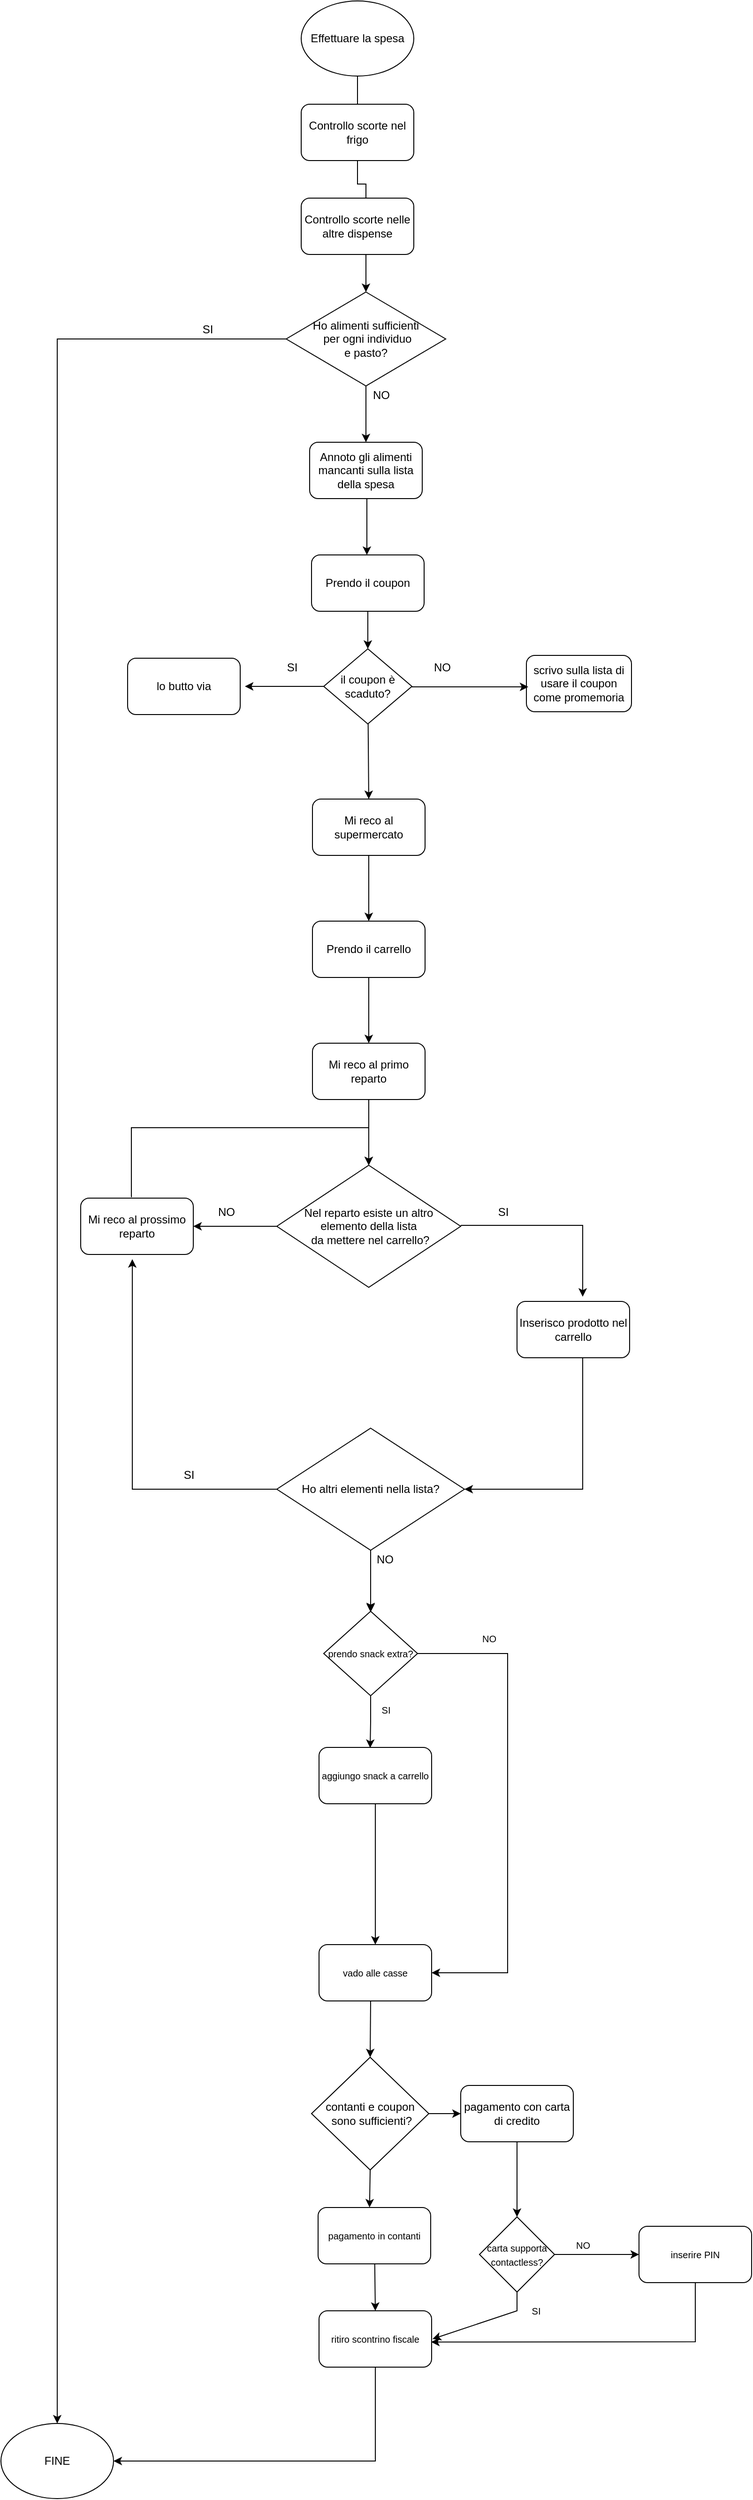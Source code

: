 <mxfile version="15.8.7" type="device"><diagram id="C5RBs43oDa-KdzZeNtuy" name="Page-1"><mxGraphModel dx="1694" dy="966" grid="1" gridSize="10" guides="1" tooltips="1" connect="1" arrows="1" fold="1" page="1" pageScale="1" pageWidth="827" pageHeight="1169" math="0" shadow="0"><root><mxCell id="WIyWlLk6GJQsqaUBKTNV-0"/><mxCell id="WIyWlLk6GJQsqaUBKTNV-1" parent="WIyWlLk6GJQsqaUBKTNV-0"/><mxCell id="WIyWlLk6GJQsqaUBKTNV-2" value="" style="rounded=0;html=1;jettySize=auto;orthogonalLoop=1;fontSize=11;endArrow=block;endFill=0;endSize=8;strokeWidth=1;shadow=0;labelBackgroundColor=none;edgeStyle=orthogonalEdgeStyle;" parent="WIyWlLk6GJQsqaUBKTNV-1" target="WIyWlLk6GJQsqaUBKTNV-6" edge="1"><mxGeometry relative="1" as="geometry"><mxPoint x="220" y="120" as="sourcePoint"/></mxGeometry></mxCell><mxCell id="WIyWlLk6GJQsqaUBKTNV-4" value="Yes" style="rounded=0;html=1;jettySize=auto;orthogonalLoop=1;fontSize=11;endArrow=block;endFill=0;endSize=8;strokeWidth=1;shadow=0;labelBackgroundColor=none;edgeStyle=orthogonalEdgeStyle;" parent="WIyWlLk6GJQsqaUBKTNV-1" target="WIyWlLk6GJQsqaUBKTNV-10" edge="1"><mxGeometry y="20" relative="1" as="geometry"><mxPoint as="offset"/><mxPoint x="220" y="250" as="sourcePoint"/></mxGeometry></mxCell><mxCell id="WIyWlLk6GJQsqaUBKTNV-5" value="No" style="edgeStyle=orthogonalEdgeStyle;rounded=0;html=1;jettySize=auto;orthogonalLoop=1;fontSize=11;endArrow=block;endFill=0;endSize=8;strokeWidth=1;shadow=0;labelBackgroundColor=none;" parent="WIyWlLk6GJQsqaUBKTNV-1" target="WIyWlLk6GJQsqaUBKTNV-7" edge="1"><mxGeometry y="10" relative="1" as="geometry"><mxPoint as="offset"/><mxPoint x="270" y="210" as="sourcePoint"/></mxGeometry></mxCell><mxCell id="WIyWlLk6GJQsqaUBKTNV-8" value="No" style="rounded=0;html=1;jettySize=auto;orthogonalLoop=1;fontSize=11;endArrow=block;endFill=0;endSize=8;strokeWidth=1;shadow=0;labelBackgroundColor=none;edgeStyle=orthogonalEdgeStyle;" parent="WIyWlLk6GJQsqaUBKTNV-1" target="WIyWlLk6GJQsqaUBKTNV-11" edge="1"><mxGeometry x="0.333" y="20" relative="1" as="geometry"><mxPoint as="offset"/><mxPoint x="220" y="370" as="sourcePoint"/></mxGeometry></mxCell><mxCell id="WIyWlLk6GJQsqaUBKTNV-9" value="Yes" style="edgeStyle=orthogonalEdgeStyle;rounded=0;html=1;jettySize=auto;orthogonalLoop=1;fontSize=11;endArrow=block;endFill=0;endSize=8;strokeWidth=1;shadow=0;labelBackgroundColor=none;" parent="WIyWlLk6GJQsqaUBKTNV-1" target="WIyWlLk6GJQsqaUBKTNV-12" edge="1"><mxGeometry y="10" relative="1" as="geometry"><mxPoint as="offset"/><mxPoint x="270" y="330" as="sourcePoint"/></mxGeometry></mxCell><mxCell id="yJ4SF70ozkgNbnraBZ_W-91" style="edgeStyle=orthogonalEdgeStyle;rounded=0;orthogonalLoop=1;jettySize=auto;html=1;exitX=0.5;exitY=1;exitDx=0;exitDy=0;entryX=0.5;entryY=0;entryDx=0;entryDy=0;fontSize=12;" edge="1" parent="WIyWlLk6GJQsqaUBKTNV-1" source="yJ4SF70ozkgNbnraBZ_W-0" target="yJ4SF70ozkgNbnraBZ_W-14"><mxGeometry relative="1" as="geometry"/></mxCell><mxCell id="yJ4SF70ozkgNbnraBZ_W-0" value="Effettuare la spesa" style="ellipse;whiteSpace=wrap;html=1;" vertex="1" parent="WIyWlLk6GJQsqaUBKTNV-1"><mxGeometry x="340" y="10" width="120" height="80" as="geometry"/></mxCell><mxCell id="yJ4SF70ozkgNbnraBZ_W-11" value="Controllo scorte nel frigo" style="rounded=1;whiteSpace=wrap;html=1;" vertex="1" parent="WIyWlLk6GJQsqaUBKTNV-1"><mxGeometry x="340" y="120" width="120" height="60" as="geometry"/></mxCell><mxCell id="yJ4SF70ozkgNbnraBZ_W-12" value="Controllo scorte nelle altre dispense" style="rounded=1;whiteSpace=wrap;html=1;" vertex="1" parent="WIyWlLk6GJQsqaUBKTNV-1"><mxGeometry x="340" y="220" width="120" height="60" as="geometry"/></mxCell><mxCell id="yJ4SF70ozkgNbnraBZ_W-100" style="edgeStyle=orthogonalEdgeStyle;rounded=0;orthogonalLoop=1;jettySize=auto;html=1;exitX=0.5;exitY=1;exitDx=0;exitDy=0;entryX=0.5;entryY=0;entryDx=0;entryDy=0;fontSize=12;" edge="1" parent="WIyWlLk6GJQsqaUBKTNV-1" source="yJ4SF70ozkgNbnraBZ_W-14" target="yJ4SF70ozkgNbnraBZ_W-17"><mxGeometry relative="1" as="geometry"/></mxCell><mxCell id="yJ4SF70ozkgNbnraBZ_W-14" value="Ho alimenti sufficienti&lt;br&gt;&amp;nbsp;per ogni individuo&lt;br&gt;e pasto?" style="rhombus;whiteSpace=wrap;html=1;" vertex="1" parent="WIyWlLk6GJQsqaUBKTNV-1"><mxGeometry x="324" y="320" width="170" height="100" as="geometry"/></mxCell><mxCell id="yJ4SF70ozkgNbnraBZ_W-16" value="FINE" style="ellipse;whiteSpace=wrap;html=1;" vertex="1" parent="WIyWlLk6GJQsqaUBKTNV-1"><mxGeometry x="20" y="2590" width="120" height="80" as="geometry"/></mxCell><mxCell id="yJ4SF70ozkgNbnraBZ_W-98" style="edgeStyle=orthogonalEdgeStyle;rounded=0;orthogonalLoop=1;jettySize=auto;html=1;exitX=0.5;exitY=1;exitDx=0;exitDy=0;fontSize=12;" edge="1" parent="WIyWlLk6GJQsqaUBKTNV-1"><mxGeometry relative="1" as="geometry"><mxPoint x="408" y="540" as="sourcePoint"/><mxPoint x="410" y="600" as="targetPoint"/><Array as="points"><mxPoint x="410" y="540"/></Array></mxGeometry></mxCell><mxCell id="yJ4SF70ozkgNbnraBZ_W-17" value="Annoto gli alimenti mancanti sulla lista della spesa" style="rounded=1;whiteSpace=wrap;html=1;" vertex="1" parent="WIyWlLk6GJQsqaUBKTNV-1"><mxGeometry x="349" y="480" width="120" height="60" as="geometry"/></mxCell><mxCell id="yJ4SF70ozkgNbnraBZ_W-18" value="" style="endArrow=classic;html=1;rounded=0;exitX=0;exitY=0.5;exitDx=0;exitDy=0;" edge="1" parent="WIyWlLk6GJQsqaUBKTNV-1" source="yJ4SF70ozkgNbnraBZ_W-14" target="yJ4SF70ozkgNbnraBZ_W-16"><mxGeometry width="50" height="50" relative="1" as="geometry"><mxPoint x="390" y="540" as="sourcePoint"/><mxPoint x="80" y="680" as="targetPoint"/><Array as="points"><mxPoint x="80" y="370"/></Array></mxGeometry></mxCell><mxCell id="yJ4SF70ozkgNbnraBZ_W-19" value="SI" style="text;html=1;align=center;verticalAlign=middle;resizable=0;points=[];autosize=1;strokeColor=none;fillColor=none;" vertex="1" parent="WIyWlLk6GJQsqaUBKTNV-1"><mxGeometry x="225" y="350" width="30" height="20" as="geometry"/></mxCell><mxCell id="yJ4SF70ozkgNbnraBZ_W-22" value="NO" style="text;html=1;align=center;verticalAlign=middle;resizable=0;points=[];autosize=1;strokeColor=none;fillColor=none;" vertex="1" parent="WIyWlLk6GJQsqaUBKTNV-1"><mxGeometry x="410" y="420" width="30" height="20" as="geometry"/></mxCell><mxCell id="yJ4SF70ozkgNbnraBZ_W-27" value="Mi reco al supermercato" style="rounded=1;whiteSpace=wrap;html=1;" vertex="1" parent="WIyWlLk6GJQsqaUBKTNV-1"><mxGeometry x="352" y="860" width="120" height="60" as="geometry"/></mxCell><mxCell id="yJ4SF70ozkgNbnraBZ_W-30" value="Prendo il carrello" style="rounded=1;whiteSpace=wrap;html=1;" vertex="1" parent="WIyWlLk6GJQsqaUBKTNV-1"><mxGeometry x="352" y="990" width="120" height="60" as="geometry"/></mxCell><mxCell id="yJ4SF70ozkgNbnraBZ_W-31" value="" style="endArrow=classic;html=1;rounded=0;exitX=0.5;exitY=1;exitDx=0;exitDy=0;entryX=0.5;entryY=0;entryDx=0;entryDy=0;" edge="1" parent="WIyWlLk6GJQsqaUBKTNV-1" source="yJ4SF70ozkgNbnraBZ_W-30" target="yJ4SF70ozkgNbnraBZ_W-32"><mxGeometry width="50" height="50" relative="1" as="geometry"><mxPoint x="411" y="785" as="sourcePoint"/><mxPoint x="411" y="841" as="targetPoint"/></mxGeometry></mxCell><mxCell id="yJ4SF70ozkgNbnraBZ_W-80" style="edgeStyle=orthogonalEdgeStyle;rounded=0;orthogonalLoop=1;jettySize=auto;html=1;exitX=0.5;exitY=1;exitDx=0;exitDy=0;fontSize=12;" edge="1" parent="WIyWlLk6GJQsqaUBKTNV-1" source="yJ4SF70ozkgNbnraBZ_W-32" target="yJ4SF70ozkgNbnraBZ_W-34"><mxGeometry relative="1" as="geometry"/></mxCell><mxCell id="yJ4SF70ozkgNbnraBZ_W-32" value="Mi reco al primo reparto" style="rounded=1;whiteSpace=wrap;html=1;" vertex="1" parent="WIyWlLk6GJQsqaUBKTNV-1"><mxGeometry x="352" y="1120" width="120" height="60" as="geometry"/></mxCell><mxCell id="yJ4SF70ozkgNbnraBZ_W-34" value="&lt;font style=&quot;font-size: 12px&quot;&gt;Nel reparto esiste un altro&lt;br&gt;elemento della lista&lt;br&gt;&amp;nbsp;da mettere nel carrello?&lt;/font&gt;" style="rhombus;whiteSpace=wrap;html=1;" vertex="1" parent="WIyWlLk6GJQsqaUBKTNV-1"><mxGeometry x="314" y="1250" width="196" height="130" as="geometry"/></mxCell><mxCell id="yJ4SF70ozkgNbnraBZ_W-36" value="" style="endArrow=classic;html=1;rounded=0;fontSize=12;" edge="1" parent="WIyWlLk6GJQsqaUBKTNV-1"><mxGeometry width="50" height="50" relative="1" as="geometry"><mxPoint x="510" y="1314" as="sourcePoint"/><mxPoint x="640" y="1390" as="targetPoint"/><Array as="points"><mxPoint x="640" y="1314"/></Array></mxGeometry></mxCell><mxCell id="yJ4SF70ozkgNbnraBZ_W-45" style="edgeStyle=orthogonalEdgeStyle;rounded=0;orthogonalLoop=1;jettySize=auto;html=1;exitX=0.5;exitY=1;exitDx=0;exitDy=0;entryX=1;entryY=0.5;entryDx=0;entryDy=0;fontSize=12;" edge="1" parent="WIyWlLk6GJQsqaUBKTNV-1" source="yJ4SF70ozkgNbnraBZ_W-37" target="yJ4SF70ozkgNbnraBZ_W-38"><mxGeometry relative="1" as="geometry"><Array as="points"><mxPoint x="640" y="1455"/><mxPoint x="640" y="1595"/></Array></mxGeometry></mxCell><mxCell id="yJ4SF70ozkgNbnraBZ_W-37" value="Inserisco prodotto nel carrello" style="rounded=1;whiteSpace=wrap;html=1;fontSize=12;" vertex="1" parent="WIyWlLk6GJQsqaUBKTNV-1"><mxGeometry x="570" y="1395" width="120" height="60" as="geometry"/></mxCell><mxCell id="yJ4SF70ozkgNbnraBZ_W-127" value="" style="edgeStyle=orthogonalEdgeStyle;rounded=0;orthogonalLoop=1;jettySize=auto;html=1;fontSize=10;" edge="1" parent="WIyWlLk6GJQsqaUBKTNV-1" source="yJ4SF70ozkgNbnraBZ_W-38" target="yJ4SF70ozkgNbnraBZ_W-109"><mxGeometry relative="1" as="geometry"/></mxCell><mxCell id="yJ4SF70ozkgNbnraBZ_W-38" value="Ho altri elementi nella lista?" style="rhombus;whiteSpace=wrap;html=1;" vertex="1" parent="WIyWlLk6GJQsqaUBKTNV-1"><mxGeometry x="314" y="1530" width="200" height="130" as="geometry"/></mxCell><mxCell id="yJ4SF70ozkgNbnraBZ_W-51" style="edgeStyle=orthogonalEdgeStyle;rounded=0;orthogonalLoop=1;jettySize=auto;html=1;fontSize=12;entryX=0.5;entryY=0;entryDx=0;entryDy=0;exitX=0.45;exitY=0;exitDx=0;exitDy=0;exitPerimeter=0;" edge="1" parent="WIyWlLk6GJQsqaUBKTNV-1" target="yJ4SF70ozkgNbnraBZ_W-34"><mxGeometry relative="1" as="geometry"><mxPoint x="413.056" y="1241" as="targetPoint"/><mxPoint x="159" y="1284" as="sourcePoint"/><Array as="points"><mxPoint x="159" y="1210"/><mxPoint x="412" y="1210"/></Array></mxGeometry></mxCell><mxCell id="yJ4SF70ozkgNbnraBZ_W-39" value="Mi reco al prossimo reparto" style="rounded=1;whiteSpace=wrap;html=1;fontSize=12;" vertex="1" parent="WIyWlLk6GJQsqaUBKTNV-1"><mxGeometry x="105" y="1285" width="120" height="60" as="geometry"/></mxCell><mxCell id="yJ4SF70ozkgNbnraBZ_W-42" value="SI" style="text;html=1;align=center;verticalAlign=middle;resizable=0;points=[];autosize=1;strokeColor=none;fillColor=none;fontSize=12;" vertex="1" parent="WIyWlLk6GJQsqaUBKTNV-1"><mxGeometry x="540" y="1290" width="30" height="20" as="geometry"/></mxCell><mxCell id="yJ4SF70ozkgNbnraBZ_W-44" value="NO" style="text;html=1;align=center;verticalAlign=middle;resizable=0;points=[];autosize=1;strokeColor=none;fillColor=none;fontSize=12;" vertex="1" parent="WIyWlLk6GJQsqaUBKTNV-1"><mxGeometry x="245" y="1290" width="30" height="20" as="geometry"/></mxCell><mxCell id="yJ4SF70ozkgNbnraBZ_W-48" value="SI" style="text;html=1;align=center;verticalAlign=middle;resizable=0;points=[];autosize=1;strokeColor=none;fillColor=none;fontSize=12;" vertex="1" parent="WIyWlLk6GJQsqaUBKTNV-1"><mxGeometry x="205" y="1570" width="30" height="20" as="geometry"/></mxCell><mxCell id="yJ4SF70ozkgNbnraBZ_W-49" value="NO" style="text;html=1;align=center;verticalAlign=middle;resizable=0;points=[];autosize=1;strokeColor=none;fillColor=none;fontSize=12;" vertex="1" parent="WIyWlLk6GJQsqaUBKTNV-1"><mxGeometry x="414" y="1660" width="30" height="20" as="geometry"/></mxCell><mxCell id="yJ4SF70ozkgNbnraBZ_W-102" style="edgeStyle=orthogonalEdgeStyle;rounded=0;orthogonalLoop=1;jettySize=auto;html=1;exitX=0.5;exitY=1;exitDx=0;exitDy=0;entryX=0.5;entryY=0;entryDx=0;entryDy=0;fontSize=12;" edge="1" parent="WIyWlLk6GJQsqaUBKTNV-1" source="yJ4SF70ozkgNbnraBZ_W-62" target="yJ4SF70ozkgNbnraBZ_W-63"><mxGeometry relative="1" as="geometry"/></mxCell><mxCell id="yJ4SF70ozkgNbnraBZ_W-62" value="Prendo il coupon" style="rounded=1;whiteSpace=wrap;html=1;fontSize=12;" vertex="1" parent="WIyWlLk6GJQsqaUBKTNV-1"><mxGeometry x="351" y="600" width="120" height="60" as="geometry"/></mxCell><mxCell id="yJ4SF70ozkgNbnraBZ_W-63" value="il coupon è scaduto?" style="rhombus;whiteSpace=wrap;html=1;fontSize=12;" vertex="1" parent="WIyWlLk6GJQsqaUBKTNV-1"><mxGeometry x="364" y="700" width="94" height="80" as="geometry"/></mxCell><mxCell id="yJ4SF70ozkgNbnraBZ_W-68" value="scrivo sulla lista di usare il coupon come promemoria" style="rounded=1;whiteSpace=wrap;html=1;fontSize=12;" vertex="1" parent="WIyWlLk6GJQsqaUBKTNV-1"><mxGeometry x="580" y="707" width="112" height="60" as="geometry"/></mxCell><mxCell id="yJ4SF70ozkgNbnraBZ_W-69" value="NO" style="text;html=1;align=center;verticalAlign=middle;resizable=0;points=[];autosize=1;strokeColor=none;fillColor=none;fontSize=12;" vertex="1" parent="WIyWlLk6GJQsqaUBKTNV-1"><mxGeometry x="475" y="710" width="30" height="20" as="geometry"/></mxCell><mxCell id="yJ4SF70ozkgNbnraBZ_W-70" value="lo butto via" style="rounded=1;whiteSpace=wrap;html=1;fontSize=12;" vertex="1" parent="WIyWlLk6GJQsqaUBKTNV-1"><mxGeometry x="155" y="710" width="120" height="60" as="geometry"/></mxCell><mxCell id="yJ4SF70ozkgNbnraBZ_W-75" value="" style="endArrow=classic;html=1;rounded=0;fontSize=12;exitX=0;exitY=0.5;exitDx=0;exitDy=0;" edge="1" parent="WIyWlLk6GJQsqaUBKTNV-1" source="yJ4SF70ozkgNbnraBZ_W-63"><mxGeometry width="50" height="50" relative="1" as="geometry"><mxPoint x="380" y="760" as="sourcePoint"/><mxPoint x="280" y="740" as="targetPoint"/></mxGeometry></mxCell><mxCell id="yJ4SF70ozkgNbnraBZ_W-76" value="SI" style="text;html=1;align=center;verticalAlign=middle;resizable=0;points=[];autosize=1;strokeColor=none;fillColor=none;fontSize=12;" vertex="1" parent="WIyWlLk6GJQsqaUBKTNV-1"><mxGeometry x="315" y="710" width="30" height="20" as="geometry"/></mxCell><mxCell id="yJ4SF70ozkgNbnraBZ_W-78" value="" style="endArrow=classic;html=1;rounded=0;fontSize=12;entryX=0;entryY=0.5;entryDx=0;entryDy=0;exitX=0.936;exitY=0.463;exitDx=0;exitDy=0;exitPerimeter=0;" edge="1" parent="WIyWlLk6GJQsqaUBKTNV-1"><mxGeometry width="50" height="50" relative="1" as="geometry"><mxPoint x="457.004" y="740.54" as="sourcePoint"/><mxPoint x="582.02" y="740.5" as="targetPoint"/></mxGeometry></mxCell><mxCell id="yJ4SF70ozkgNbnraBZ_W-82" value="" style="endArrow=classic;html=1;rounded=0;fontSize=12;" edge="1" parent="WIyWlLk6GJQsqaUBKTNV-1"><mxGeometry width="50" height="50" relative="1" as="geometry"><mxPoint x="414" y="1660" as="sourcePoint"/><mxPoint x="414" y="1726" as="targetPoint"/></mxGeometry></mxCell><mxCell id="yJ4SF70ozkgNbnraBZ_W-103" value="" style="endArrow=classic;html=1;rounded=0;fontSize=12;entryX=0.5;entryY=0;entryDx=0;entryDy=0;" edge="1" parent="WIyWlLk6GJQsqaUBKTNV-1" source="yJ4SF70ozkgNbnraBZ_W-63" target="yJ4SF70ozkgNbnraBZ_W-27"><mxGeometry width="50" height="50" relative="1" as="geometry"><mxPoint x="390" y="810" as="sourcePoint"/><mxPoint x="440" y="760" as="targetPoint"/></mxGeometry></mxCell><mxCell id="yJ4SF70ozkgNbnraBZ_W-104" value="" style="endArrow=classic;html=1;rounded=0;fontSize=12;exitX=0.5;exitY=1;exitDx=0;exitDy=0;entryX=0.5;entryY=0;entryDx=0;entryDy=0;" edge="1" parent="WIyWlLk6GJQsqaUBKTNV-1" source="yJ4SF70ozkgNbnraBZ_W-27" target="yJ4SF70ozkgNbnraBZ_W-30"><mxGeometry width="50" height="50" relative="1" as="geometry"><mxPoint x="390" y="1130" as="sourcePoint"/><mxPoint x="440" y="1080" as="targetPoint"/></mxGeometry></mxCell><mxCell id="yJ4SF70ozkgNbnraBZ_W-105" value="" style="endArrow=classic;html=1;rounded=0;fontSize=12;exitX=0;exitY=0.5;exitDx=0;exitDy=0;" edge="1" parent="WIyWlLk6GJQsqaUBKTNV-1" source="yJ4SF70ozkgNbnraBZ_W-38"><mxGeometry width="50" height="50" relative="1" as="geometry"><mxPoint x="390" y="1380" as="sourcePoint"/><mxPoint x="160" y="1350" as="targetPoint"/><Array as="points"><mxPoint x="160" y="1595"/></Array></mxGeometry></mxCell><mxCell id="yJ4SF70ozkgNbnraBZ_W-107" value="" style="endArrow=classic;html=1;rounded=0;fontSize=12;entryX=1;entryY=0.5;entryDx=0;entryDy=0;" edge="1" parent="WIyWlLk6GJQsqaUBKTNV-1" source="yJ4SF70ozkgNbnraBZ_W-34" target="yJ4SF70ozkgNbnraBZ_W-39"><mxGeometry width="50" height="50" relative="1" as="geometry"><mxPoint x="390" y="1380" as="sourcePoint"/><mxPoint x="440" y="1330" as="targetPoint"/></mxGeometry></mxCell><mxCell id="yJ4SF70ozkgNbnraBZ_W-147" style="edgeStyle=orthogonalEdgeStyle;rounded=0;orthogonalLoop=1;jettySize=auto;html=1;exitX=0.5;exitY=1;exitDx=0;exitDy=0;entryX=0.454;entryY=0.009;entryDx=0;entryDy=0;entryPerimeter=0;fontSize=10;" edge="1" parent="WIyWlLk6GJQsqaUBKTNV-1" source="yJ4SF70ozkgNbnraBZ_W-109" target="yJ4SF70ozkgNbnraBZ_W-116"><mxGeometry relative="1" as="geometry"/></mxCell><mxCell id="yJ4SF70ozkgNbnraBZ_W-109" value="&lt;font style=&quot;font-size: 10px&quot;&gt;prendo snack extra?&lt;/font&gt;" style="rhombus;whiteSpace=wrap;html=1;fontSize=12;" vertex="1" parent="WIyWlLk6GJQsqaUBKTNV-1"><mxGeometry x="364" y="1725" width="100" height="90" as="geometry"/></mxCell><mxCell id="yJ4SF70ozkgNbnraBZ_W-110" value="NO" style="text;html=1;align=center;verticalAlign=middle;resizable=0;points=[];autosize=1;strokeColor=none;fillColor=none;fontSize=10;" vertex="1" parent="WIyWlLk6GJQsqaUBKTNV-1"><mxGeometry x="525" y="1744" width="30" height="20" as="geometry"/></mxCell><mxCell id="yJ4SF70ozkgNbnraBZ_W-113" value="SI" style="text;html=1;align=center;verticalAlign=middle;resizable=0;points=[];autosize=1;strokeColor=none;fillColor=none;fontSize=10;" vertex="1" parent="WIyWlLk6GJQsqaUBKTNV-1"><mxGeometry x="420" y="1820" width="20" height="20" as="geometry"/></mxCell><mxCell id="yJ4SF70ozkgNbnraBZ_W-149" style="edgeStyle=orthogonalEdgeStyle;rounded=0;orthogonalLoop=1;jettySize=auto;html=1;fontSize=10;" edge="1" parent="WIyWlLk6GJQsqaUBKTNV-1" source="yJ4SF70ozkgNbnraBZ_W-116" target="yJ4SF70ozkgNbnraBZ_W-120"><mxGeometry relative="1" as="geometry"/></mxCell><mxCell id="yJ4SF70ozkgNbnraBZ_W-116" value="aggiungo snack a carrello" style="rounded=1;whiteSpace=wrap;html=1;fontSize=10;" vertex="1" parent="WIyWlLk6GJQsqaUBKTNV-1"><mxGeometry x="359" y="1870" width="120" height="60" as="geometry"/></mxCell><mxCell id="yJ4SF70ozkgNbnraBZ_W-120" value="vado alle casse" style="rounded=1;whiteSpace=wrap;html=1;fontSize=10;" vertex="1" parent="WIyWlLk6GJQsqaUBKTNV-1"><mxGeometry x="359" y="2080" width="120" height="60" as="geometry"/></mxCell><mxCell id="yJ4SF70ozkgNbnraBZ_W-121" value="" style="endArrow=classic;html=1;rounded=0;fontSize=10;exitX=1;exitY=0.5;exitDx=0;exitDy=0;entryX=1;entryY=0.5;entryDx=0;entryDy=0;" edge="1" parent="WIyWlLk6GJQsqaUBKTNV-1" source="yJ4SF70ozkgNbnraBZ_W-109" target="yJ4SF70ozkgNbnraBZ_W-120"><mxGeometry width="50" height="50" relative="1" as="geometry"><mxPoint x="390" y="1990" as="sourcePoint"/><mxPoint x="490" y="2150" as="targetPoint"/><Array as="points"><mxPoint x="560" y="1770"/><mxPoint x="560" y="2110"/></Array></mxGeometry></mxCell><mxCell id="yJ4SF70ozkgNbnraBZ_W-131" style="edgeStyle=orthogonalEdgeStyle;rounded=0;orthogonalLoop=1;jettySize=auto;html=1;fontSize=12;" edge="1" parent="WIyWlLk6GJQsqaUBKTNV-1" source="yJ4SF70ozkgNbnraBZ_W-124" target="yJ4SF70ozkgNbnraBZ_W-132"><mxGeometry relative="1" as="geometry"><mxPoint x="570" y="2260" as="targetPoint"/></mxGeometry></mxCell><mxCell id="yJ4SF70ozkgNbnraBZ_W-124" value="&lt;font style=&quot;font-size: 12px&quot;&gt;contanti e coupon&lt;br&gt;&amp;nbsp;sono sufficienti?&lt;/font&gt;" style="rhombus;whiteSpace=wrap;html=1;fontSize=10;" vertex="1" parent="WIyWlLk6GJQsqaUBKTNV-1"><mxGeometry x="351" y="2200" width="125" height="120" as="geometry"/></mxCell><mxCell id="yJ4SF70ozkgNbnraBZ_W-125" value="pagamento in contanti&lt;br&gt;" style="rounded=1;whiteSpace=wrap;html=1;fontSize=10;" vertex="1" parent="WIyWlLk6GJQsqaUBKTNV-1"><mxGeometry x="358" y="2360" width="120" height="60" as="geometry"/></mxCell><mxCell id="yJ4SF70ozkgNbnraBZ_W-128" value="" style="endArrow=classic;html=1;rounded=0;fontSize=12;entryX=0.5;entryY=0;entryDx=0;entryDy=0;" edge="1" parent="WIyWlLk6GJQsqaUBKTNV-1" target="yJ4SF70ozkgNbnraBZ_W-124"><mxGeometry width="50" height="50" relative="1" as="geometry"><mxPoint x="414" y="2140" as="sourcePoint"/><mxPoint x="440" y="2060" as="targetPoint"/></mxGeometry></mxCell><mxCell id="yJ4SF70ozkgNbnraBZ_W-129" value="" style="endArrow=classic;html=1;rounded=0;fontSize=12;exitX=0.5;exitY=1;exitDx=0;exitDy=0;entryX=0.457;entryY=-0.002;entryDx=0;entryDy=0;entryPerimeter=0;" edge="1" parent="WIyWlLk6GJQsqaUBKTNV-1" source="yJ4SF70ozkgNbnraBZ_W-124" target="yJ4SF70ozkgNbnraBZ_W-125"><mxGeometry width="50" height="50" relative="1" as="geometry"><mxPoint x="390" y="2250" as="sourcePoint"/><mxPoint x="440" y="2200" as="targetPoint"/></mxGeometry></mxCell><mxCell id="yJ4SF70ozkgNbnraBZ_W-132" value="pagamento con carta di credito" style="rounded=1;whiteSpace=wrap;html=1;fontSize=12;" vertex="1" parent="WIyWlLk6GJQsqaUBKTNV-1"><mxGeometry x="510" y="2230" width="120" height="60" as="geometry"/></mxCell><mxCell id="yJ4SF70ozkgNbnraBZ_W-133" value="" style="endArrow=classic;html=1;rounded=0;fontSize=12;exitX=0.5;exitY=1;exitDx=0;exitDy=0;" edge="1" parent="WIyWlLk6GJQsqaUBKTNV-1" source="yJ4SF70ozkgNbnraBZ_W-132"><mxGeometry width="50" height="50" relative="1" as="geometry"><mxPoint x="450" y="2340" as="sourcePoint"/><mxPoint x="570" y="2370" as="targetPoint"/></mxGeometry></mxCell><mxCell id="yJ4SF70ozkgNbnraBZ_W-134" value="&lt;font style=&quot;font-size: 10px&quot;&gt;carta supporta contactless?&lt;/font&gt;" style="rhombus;whiteSpace=wrap;html=1;fontSize=12;" vertex="1" parent="WIyWlLk6GJQsqaUBKTNV-1"><mxGeometry x="530" y="2370" width="80" height="80" as="geometry"/></mxCell><mxCell id="yJ4SF70ozkgNbnraBZ_W-143" style="edgeStyle=orthogonalEdgeStyle;rounded=0;orthogonalLoop=1;jettySize=auto;html=1;entryX=1;entryY=0.5;entryDx=0;entryDy=0;fontSize=10;" edge="1" parent="WIyWlLk6GJQsqaUBKTNV-1" source="yJ4SF70ozkgNbnraBZ_W-135" target="yJ4SF70ozkgNbnraBZ_W-16"><mxGeometry relative="1" as="geometry"><Array as="points"><mxPoint x="419" y="2630"/></Array></mxGeometry></mxCell><mxCell id="yJ4SF70ozkgNbnraBZ_W-135" value="ritiro scontrino fiscale" style="rounded=1;whiteSpace=wrap;html=1;fontSize=10;" vertex="1" parent="WIyWlLk6GJQsqaUBKTNV-1"><mxGeometry x="359" y="2470" width="120" height="60" as="geometry"/></mxCell><mxCell id="yJ4SF70ozkgNbnraBZ_W-136" value="" style="endArrow=classic;html=1;rounded=0;fontSize=10;" edge="1" parent="WIyWlLk6GJQsqaUBKTNV-1" source="yJ4SF70ozkgNbnraBZ_W-125"><mxGeometry width="50" height="50" relative="1" as="geometry"><mxPoint x="340" y="2430" as="sourcePoint"/><mxPoint x="419" y="2470" as="targetPoint"/></mxGeometry></mxCell><mxCell id="yJ4SF70ozkgNbnraBZ_W-137" value="" style="endArrow=classic;html=1;rounded=0;fontSize=10;exitX=1;exitY=0.5;exitDx=0;exitDy=0;" edge="1" parent="WIyWlLk6GJQsqaUBKTNV-1" source="yJ4SF70ozkgNbnraBZ_W-134"><mxGeometry width="50" height="50" relative="1" as="geometry"><mxPoint x="500" y="2440" as="sourcePoint"/><mxPoint x="700" y="2410" as="targetPoint"/></mxGeometry></mxCell><mxCell id="yJ4SF70ozkgNbnraBZ_W-138" value="inserire PIN" style="rounded=1;whiteSpace=wrap;html=1;fontSize=10;" vertex="1" parent="WIyWlLk6GJQsqaUBKTNV-1"><mxGeometry x="700" y="2380" width="120" height="60" as="geometry"/></mxCell><mxCell id="yJ4SF70ozkgNbnraBZ_W-139" value="" style="endArrow=classic;html=1;rounded=0;fontSize=10;entryX=0.996;entryY=0.554;entryDx=0;entryDy=0;entryPerimeter=0;exitX=0.5;exitY=1;exitDx=0;exitDy=0;" edge="1" parent="WIyWlLk6GJQsqaUBKTNV-1" source="yJ4SF70ozkgNbnraBZ_W-138" target="yJ4SF70ozkgNbnraBZ_W-135"><mxGeometry width="50" height="50" relative="1" as="geometry"><mxPoint x="760" y="2503" as="sourcePoint"/><mxPoint x="760" y="2500" as="targetPoint"/><Array as="points"><mxPoint x="760" y="2503"/></Array></mxGeometry></mxCell><mxCell id="yJ4SF70ozkgNbnraBZ_W-140" value="NO" style="text;html=1;align=center;verticalAlign=middle;resizable=0;points=[];autosize=1;strokeColor=none;fillColor=none;fontSize=10;" vertex="1" parent="WIyWlLk6GJQsqaUBKTNV-1"><mxGeometry x="625" y="2390" width="30" height="20" as="geometry"/></mxCell><mxCell id="yJ4SF70ozkgNbnraBZ_W-141" value="" style="endArrow=classic;html=1;rounded=0;fontSize=10;exitX=0.5;exitY=1;exitDx=0;exitDy=0;" edge="1" parent="WIyWlLk6GJQsqaUBKTNV-1" source="yJ4SF70ozkgNbnraBZ_W-134"><mxGeometry width="50" height="50" relative="1" as="geometry"><mxPoint x="560" y="2420" as="sourcePoint"/><mxPoint x="480" y="2500" as="targetPoint"/><Array as="points"><mxPoint x="570" y="2470"/></Array></mxGeometry></mxCell><mxCell id="yJ4SF70ozkgNbnraBZ_W-144" value="SI" style="text;html=1;align=center;verticalAlign=middle;resizable=0;points=[];autosize=1;strokeColor=none;fillColor=none;fontSize=10;" vertex="1" parent="WIyWlLk6GJQsqaUBKTNV-1"><mxGeometry x="580" y="2460" width="20" height="20" as="geometry"/></mxCell></root></mxGraphModel></diagram></mxfile>